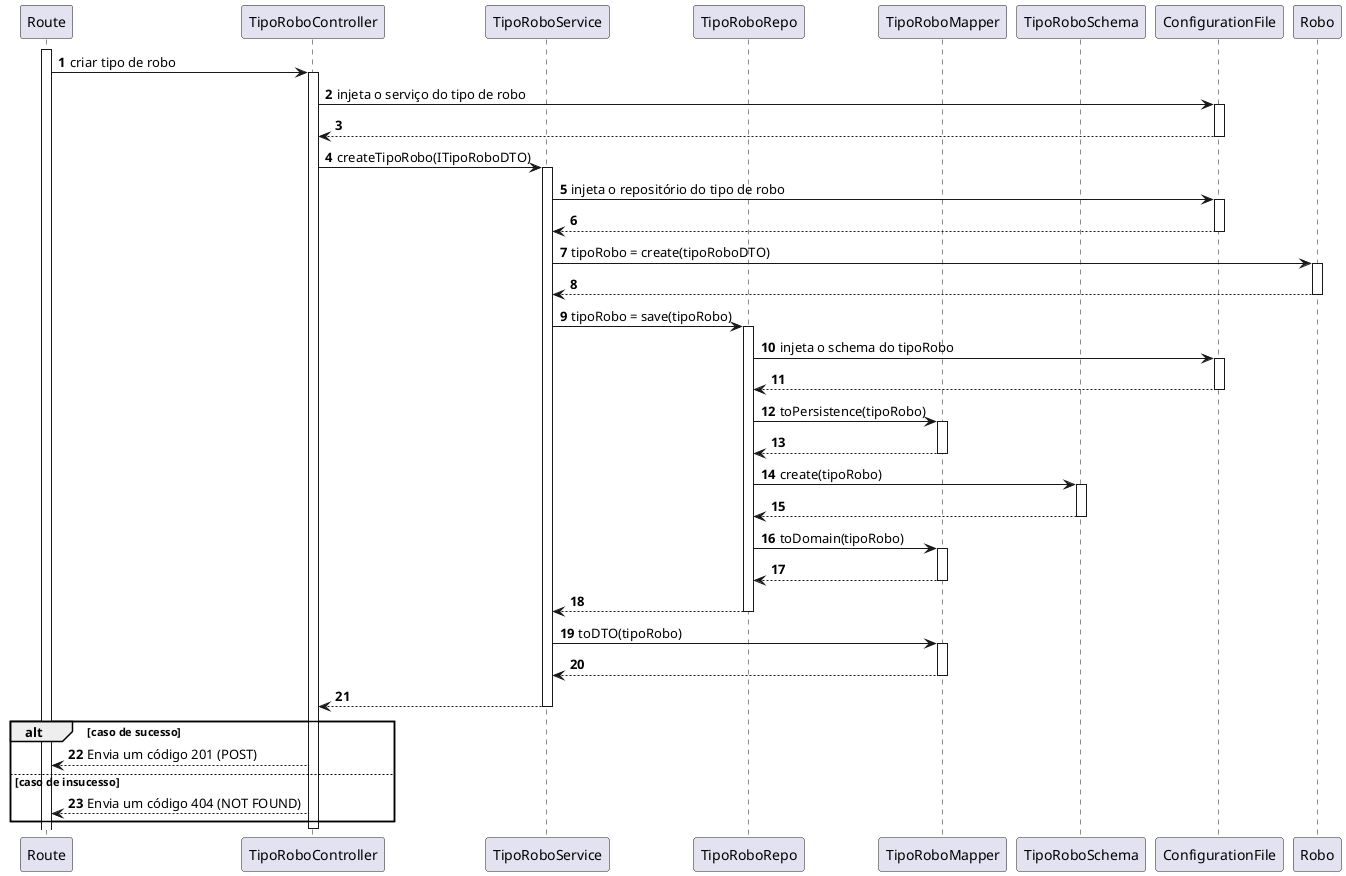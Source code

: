@startuml sd
autonumber

participant Route as route

participant TipoRoboController as ctrl

participant TipoRoboService as svc

participant TipoRoboRepo as repo
participant TipoRoboMapper as mapper

participant TipoRoboSchema as schema
participant ConfigurationFile as conf
participant Robo as model

route++
route -> ctrl : criar tipo de robo
ctrl++
ctrl -> conf : injeta o serviço do tipo de robo
conf++
conf --> ctrl
conf--
ctrl -> svc : createTipoRobo(ITipoRoboDTO)
svc++
svc -> conf : injeta o repositório do tipo de robo
conf++
conf --> svc
conf--
svc -> model : tipoRobo = create(tipoRoboDTO)
model++
model --> svc
model--
svc -> repo : tipoRobo = save(tipoRobo)
repo++
repo -> conf : injeta o schema do tipoRobo
conf++
conf --> repo
conf--
repo -> mapper : toPersistence(tipoRobo)
mapper++
mapper --> repo
mapper--
repo -> schema : create(tipoRobo)
schema++
schema --> repo
schema--
repo -> mapper : toDomain(tipoRobo)
mapper++
mapper --> repo
mapper--
repo --> svc
repo--
svc -> mapper : toDTO(tipoRobo)
mapper++
mapper --> svc
mapper--
svc --> ctrl
svc--
alt caso de sucesso
    ctrl --> route : Envia um código 201 (POST)
else caso de insucesso
    ctrl --> route : Envia um código 404 (NOT FOUND)
end
ctrl--



@enduml